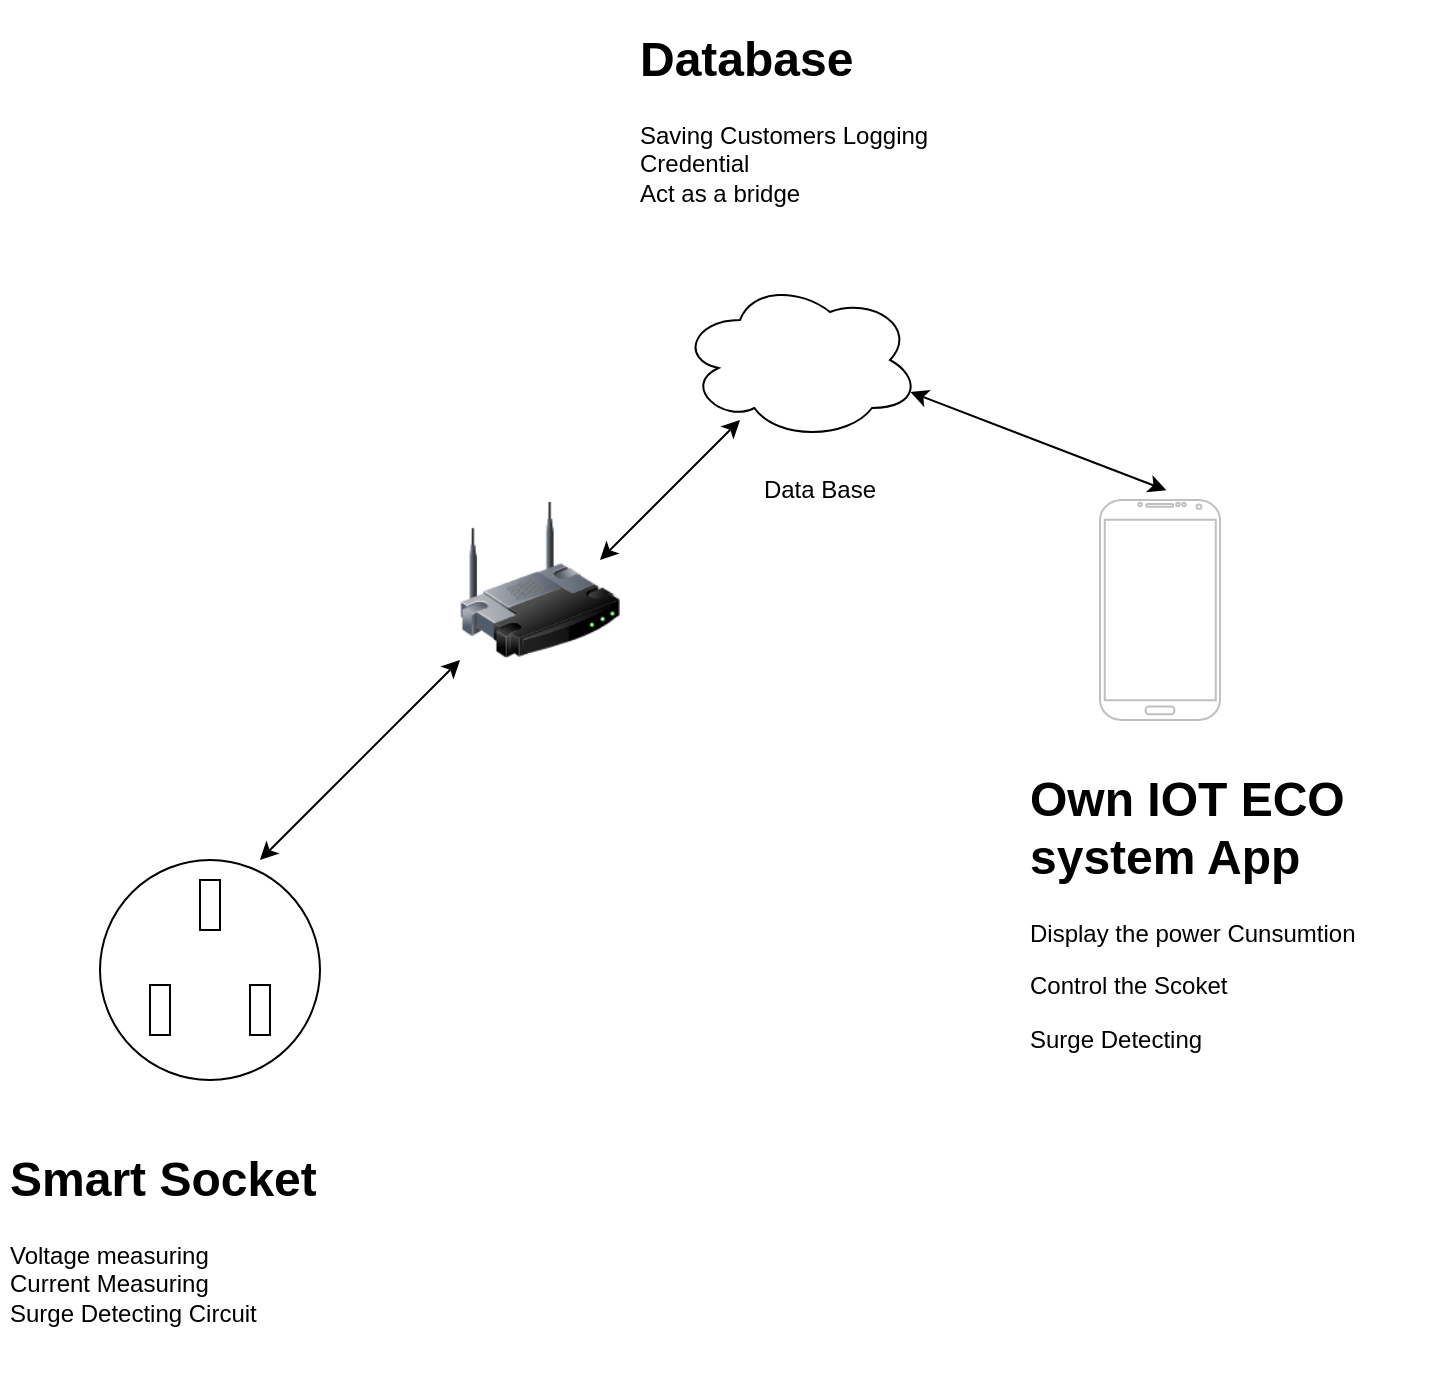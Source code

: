 <mxfile version="22.1.16" type="device">
  <diagram name="Page-1" id="GctReR3svkfAnDVkXLX1">
    <mxGraphModel dx="1050" dy="530" grid="1" gridSize="10" guides="1" tooltips="1" connect="1" arrows="1" fold="1" page="1" pageScale="1" pageWidth="850" pageHeight="1100" math="0" shadow="0">
      <root>
        <mxCell id="0" />
        <mxCell id="1" parent="0" />
        <mxCell id="6N-W1hPIXz6ffyV5_rTk-1" value="" style="ellipse;whiteSpace=wrap;html=1;aspect=fixed;" vertex="1" parent="1">
          <mxGeometry x="100" y="530" width="110" height="110" as="geometry" />
        </mxCell>
        <mxCell id="6N-W1hPIXz6ffyV5_rTk-2" value="" style="rounded=0;whiteSpace=wrap;html=1;rotation=-90;" vertex="1" parent="1">
          <mxGeometry x="142.5" y="547.5" width="25" height="10" as="geometry" />
        </mxCell>
        <mxCell id="6N-W1hPIXz6ffyV5_rTk-3" value="" style="rounded=0;whiteSpace=wrap;html=1;rotation=-90;" vertex="1" parent="1">
          <mxGeometry x="117.5" y="600" width="25" height="10" as="geometry" />
        </mxCell>
        <mxCell id="6N-W1hPIXz6ffyV5_rTk-5" value="" style="rounded=0;whiteSpace=wrap;html=1;rotation=-90;" vertex="1" parent="1">
          <mxGeometry x="167.5" y="600" width="25" height="10" as="geometry" />
        </mxCell>
        <mxCell id="6N-W1hPIXz6ffyV5_rTk-6" value="" style="image;html=1;image=img/lib/clip_art/networking/Wireless_Router_128x128.png" vertex="1" parent="1">
          <mxGeometry x="280" y="350" width="80" height="80" as="geometry" />
        </mxCell>
        <mxCell id="6N-W1hPIXz6ffyV5_rTk-8" value="" style="ellipse;shape=cloud;whiteSpace=wrap;html=1;" vertex="1" parent="1">
          <mxGeometry x="390" y="240" width="120" height="80" as="geometry" />
        </mxCell>
        <mxCell id="6N-W1hPIXz6ffyV5_rTk-9" value="" style="endArrow=classic;startArrow=classic;html=1;rounded=0;entryX=0.25;entryY=0.875;entryDx=0;entryDy=0;entryPerimeter=0;" edge="1" parent="1" target="6N-W1hPIXz6ffyV5_rTk-8">
          <mxGeometry width="50" height="50" relative="1" as="geometry">
            <mxPoint x="350" y="380" as="sourcePoint" />
            <mxPoint x="410" y="330" as="targetPoint" />
          </mxGeometry>
        </mxCell>
        <mxCell id="6N-W1hPIXz6ffyV5_rTk-10" value="" style="endArrow=classic;startArrow=classic;html=1;rounded=0;exitX=0.727;exitY=0;exitDx=0;exitDy=0;exitPerimeter=0;" edge="1" parent="1" source="6N-W1hPIXz6ffyV5_rTk-1" target="6N-W1hPIXz6ffyV5_rTk-6">
          <mxGeometry width="50" height="50" relative="1" as="geometry">
            <mxPoint x="200" y="500" as="sourcePoint" />
            <mxPoint x="250" y="450" as="targetPoint" />
          </mxGeometry>
        </mxCell>
        <mxCell id="6N-W1hPIXz6ffyV5_rTk-11" value="" style="verticalLabelPosition=bottom;verticalAlign=top;html=1;shadow=0;dashed=0;strokeWidth=1;shape=mxgraph.android.phone2;strokeColor=#c0c0c0;" vertex="1" parent="1">
          <mxGeometry x="600" y="350" width="60" height="110" as="geometry" />
        </mxCell>
        <mxCell id="6N-W1hPIXz6ffyV5_rTk-12" value="" style="endArrow=classic;startArrow=classic;html=1;rounded=0;entryX=0.96;entryY=0.7;entryDx=0;entryDy=0;entryPerimeter=0;exitX=0.553;exitY=-0.044;exitDx=0;exitDy=0;exitPerimeter=0;" edge="1" parent="1" source="6N-W1hPIXz6ffyV5_rTk-11" target="6N-W1hPIXz6ffyV5_rTk-8">
          <mxGeometry width="50" height="50" relative="1" as="geometry">
            <mxPoint x="470" y="560" as="sourcePoint" />
            <mxPoint x="520" y="510" as="targetPoint" />
          </mxGeometry>
        </mxCell>
        <mxCell id="6N-W1hPIXz6ffyV5_rTk-13" value="Data Base" style="text;html=1;strokeColor=none;fillColor=none;align=center;verticalAlign=middle;whiteSpace=wrap;rounded=0;" vertex="1" parent="1">
          <mxGeometry x="430" y="330" width="60" height="30" as="geometry" />
        </mxCell>
        <mxCell id="6N-W1hPIXz6ffyV5_rTk-15" value="&lt;h1&gt;Smart Socket&lt;/h1&gt;&lt;div&gt;Voltage measuring&lt;/div&gt;&lt;div&gt;Current Measuring&lt;/div&gt;&lt;div&gt;Surge Detecting Circuit&lt;/div&gt;&lt;div&gt;&lt;br&gt;&lt;/div&gt;" style="text;html=1;strokeColor=none;fillColor=none;spacing=5;spacingTop=-20;whiteSpace=wrap;overflow=hidden;rounded=0;" vertex="1" parent="1">
          <mxGeometry x="50" y="670" width="240" height="120" as="geometry" />
        </mxCell>
        <mxCell id="6N-W1hPIXz6ffyV5_rTk-16" value="&lt;h1&gt;Own IOT ECO system App&lt;/h1&gt;&lt;p&gt;Display the power Cunsumtion&lt;/p&gt;&lt;p&gt;Control the Scoket&lt;/p&gt;&lt;p&gt;Surge Detecting&amp;nbsp;&lt;/p&gt;" style="text;html=1;strokeColor=none;fillColor=none;spacing=5;spacingTop=-20;whiteSpace=wrap;overflow=hidden;rounded=0;" vertex="1" parent="1">
          <mxGeometry x="560" y="480" width="210" height="150" as="geometry" />
        </mxCell>
        <mxCell id="6N-W1hPIXz6ffyV5_rTk-17" value="&lt;h1&gt;Database&lt;/h1&gt;&lt;div&gt;Saving Customers Logging Credential&amp;nbsp;&lt;/div&gt;&lt;div&gt;Act as a bridge&lt;/div&gt;" style="text;html=1;strokeColor=none;fillColor=none;spacing=5;spacingTop=-20;whiteSpace=wrap;overflow=hidden;rounded=0;" vertex="1" parent="1">
          <mxGeometry x="365" y="110" width="190" height="120" as="geometry" />
        </mxCell>
      </root>
    </mxGraphModel>
  </diagram>
</mxfile>
